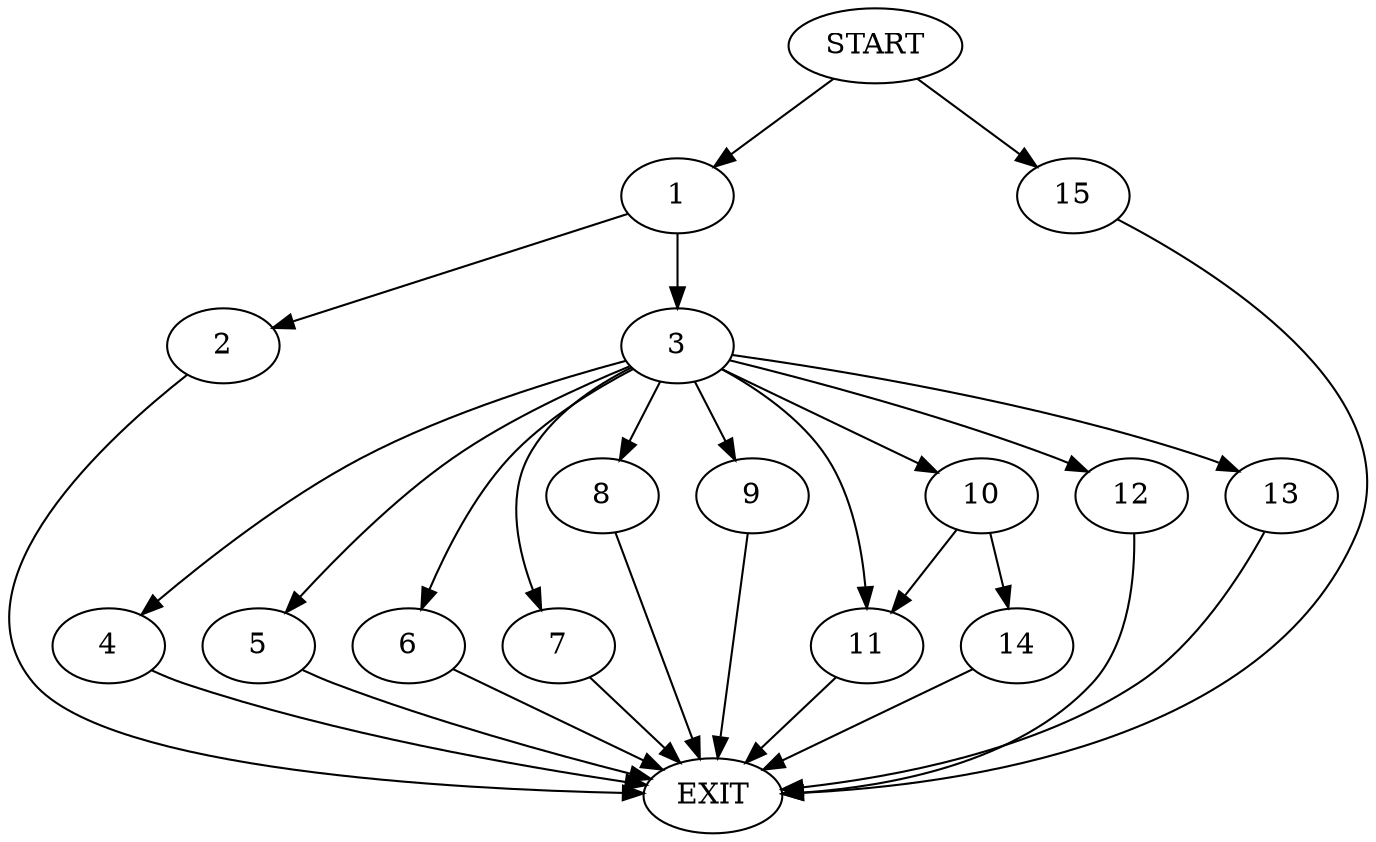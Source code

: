 digraph {
0 [label="START"]
16 [label="EXIT"]
0 -> 1
1 -> 2
1 -> 3
2 -> 16
3 -> 4
3 -> 5
3 -> 6
3 -> 7
3 -> 8
3 -> 9
3 -> 10
3 -> 11
3 -> 12
3 -> 13
11 -> 16
12 -> 16
10 -> 11
10 -> 14
6 -> 16
13 -> 16
7 -> 16
8 -> 16
4 -> 16
9 -> 16
5 -> 16
0 -> 15
15 -> 16
14 -> 16
}
